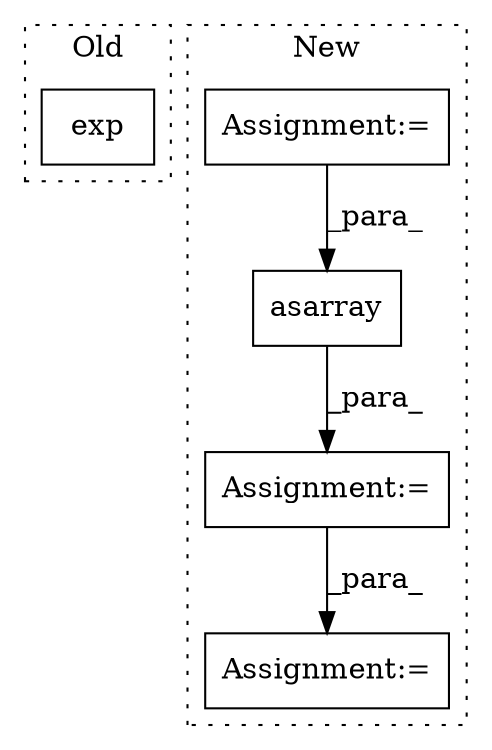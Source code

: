 digraph G {
subgraph cluster0 {
1 [label="exp" a="32" s="4963,4969" l="4,1" shape="box"];
label = "Old";
style="dotted";
}
subgraph cluster1 {
2 [label="asarray" a="32" s="4930,4939" l="8,1" shape="box"];
3 [label="Assignment:=" a="7" s="4888" l="1" shape="box"];
4 [label="Assignment:=" a="7" s="5019" l="1" shape="box"];
5 [label="Assignment:=" a="7" s="4979" l="1" shape="box"];
label = "New";
style="dotted";
}
2 -> 5 [label="_para_"];
3 -> 2 [label="_para_"];
5 -> 4 [label="_para_"];
}